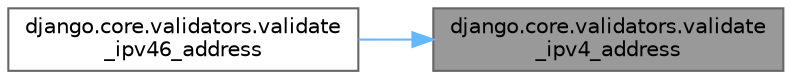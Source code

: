 digraph "django.core.validators.validate_ipv4_address"
{
 // LATEX_PDF_SIZE
  bgcolor="transparent";
  edge [fontname=Helvetica,fontsize=10,labelfontname=Helvetica,labelfontsize=10];
  node [fontname=Helvetica,fontsize=10,shape=box,height=0.2,width=0.4];
  rankdir="RL";
  Node1 [id="Node000001",label="django.core.validators.validate\l_ipv4_address",height=0.2,width=0.4,color="gray40", fillcolor="grey60", style="filled", fontcolor="black",tooltip=" "];
  Node1 -> Node2 [id="edge1_Node000001_Node000002",dir="back",color="steelblue1",style="solid",tooltip=" "];
  Node2 [id="Node000002",label="django.core.validators.validate\l_ipv46_address",height=0.2,width=0.4,color="grey40", fillcolor="white", style="filled",URL="$namespacedjango_1_1core_1_1validators.html#a8277bd5d41f8de5986eec8180e7aa6f7",tooltip=" "];
}
